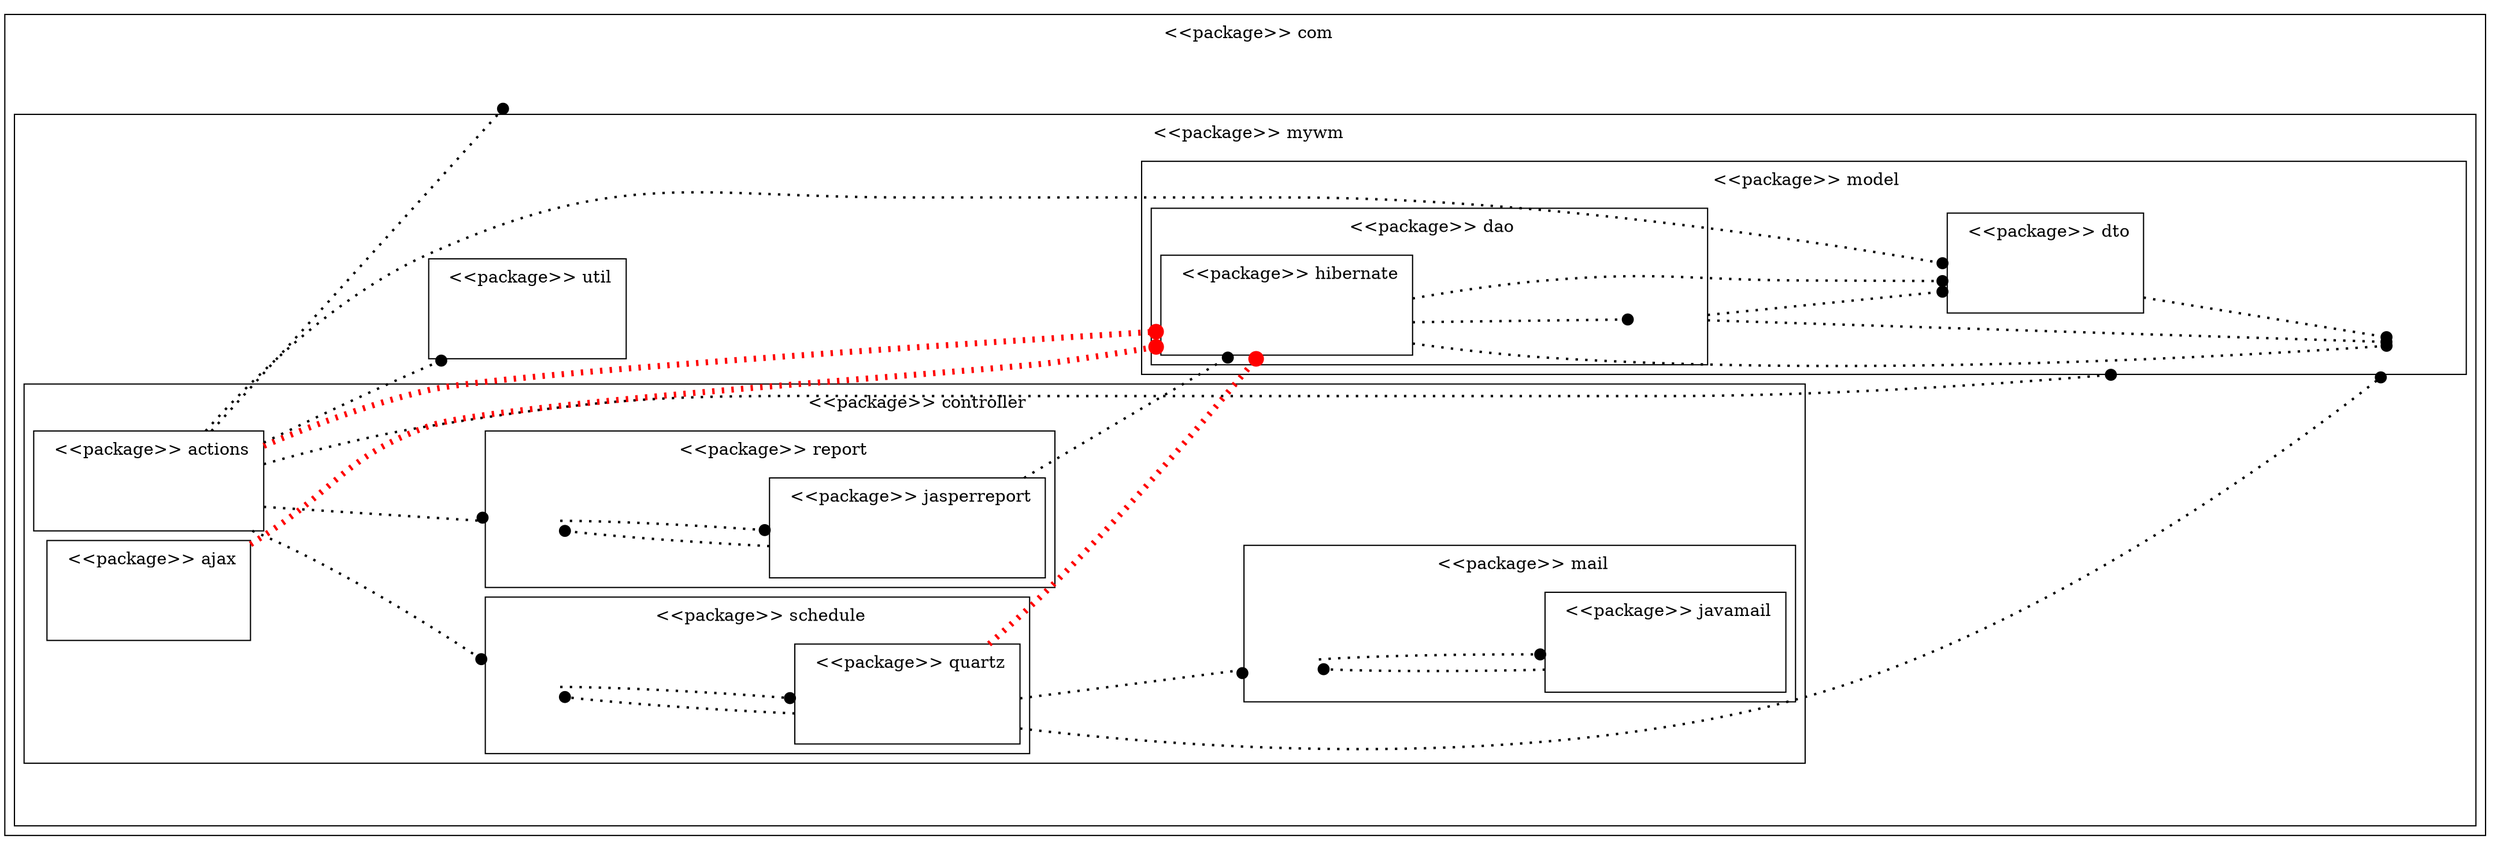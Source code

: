digraph G{
rankdir=LR; ranksep=equally; compound=true
subgraph cluster1 { label=<<TABLE BORDER="0"><TR><TD BORDER="0" HREF="1" > &lt;&lt;package&gt;&gt; com
</TD></TR></TABLE>>; color=black;
nodeCluster1 [ shape=none, label="" ];
subgraph cluster2 { label=<<TABLE BORDER="0"><TR><TD BORDER="0" HREF="2" > &lt;&lt;package&gt;&gt; mywm
</TD></TR></TABLE>>; color=black;
nodeCluster2 [ shape=none, label="" ];
subgraph cluster3 { label=<<TABLE BORDER="0"><TR><TD BORDER="0" HREF="3" > &lt;&lt;package&gt;&gt; model
</TD></TR></TABLE>>; color=black;
nodeCluster3 [ shape=none, label="" ];
subgraph cluster4 { label=<<TABLE BORDER="0"><TR><TD BORDER="0" HREF="4" > &lt;&lt;package&gt;&gt; dto
</TD></TR></TABLE>>; color=black;
nodeCluster4 [ shape=none, label="" ];
}
subgraph cluster157 { label=<<TABLE BORDER="0"><TR><TD BORDER="0" HREF="157" > &lt;&lt;package&gt;&gt; dao
</TD></TR></TABLE>>; color=black;
nodeCluster157 [ shape=none, label="" ];
subgraph cluster158 { label=<<TABLE BORDER="0"><TR><TD BORDER="0" HREF="158" > &lt;&lt;package&gt;&gt; hibernate
</TD></TR></TABLE>>; color=black;
nodeCluster158 [ shape=none, label="" ];
}
}
}
subgraph cluster37 { label=<<TABLE BORDER="0"><TR><TD BORDER="0" HREF="37" > &lt;&lt;package&gt;&gt; controller
</TD></TR></TABLE>>; color=black;
nodeCluster37 [ shape=none, label="" ];
subgraph cluster120 { label=<<TABLE BORDER="0"><TR><TD BORDER="0" HREF="120" > &lt;&lt;package&gt;&gt; mail
</TD></TR></TABLE>>; color=black;
nodeCluster120 [ shape=none, label="" ];
subgraph cluster121 { label=<<TABLE BORDER="0"><TR><TD BORDER="0" HREF="121" > &lt;&lt;package&gt;&gt; javamail
</TD></TR></TABLE>>; color=black;
nodeCluster121 [ shape=none, label="" ];
}
}
subgraph cluster38 { label=<<TABLE BORDER="0"><TR><TD BORDER="0" HREF="38" > &lt;&lt;package&gt;&gt; actions
</TD></TR></TABLE>>; color=black;
nodeCluster38 [ shape=none, label="" ];
}
subgraph cluster193 { label=<<TABLE BORDER="0"><TR><TD BORDER="0" HREF="193" > &lt;&lt;package&gt;&gt; schedule
</TD></TR></TABLE>>; color=black;
nodeCluster193 [ shape=none, label="" ];
subgraph cluster194 { label=<<TABLE BORDER="0"><TR><TD BORDER="0" HREF="194" > &lt;&lt;package&gt;&gt; quartz
</TD></TR></TABLE>>; color=black;
nodeCluster194 [ shape=none, label="" ];
}
}
subgraph cluster433 { label=<<TABLE BORDER="0"><TR><TD BORDER="0" HREF="433" > &lt;&lt;package&gt;&gt; ajax
</TD></TR></TABLE>>; color=black;
nodeCluster433 [ shape=none, label="" ];
}
subgraph cluster283 { label=<<TABLE BORDER="0"><TR><TD BORDER="0" HREF="283" > &lt;&lt;package&gt;&gt; report
</TD></TR></TABLE>>; color=black;
nodeCluster283 [ shape=none, label="" ];
subgraph cluster284 { label=<<TABLE BORDER="0"><TR><TD BORDER="0" HREF="284" > &lt;&lt;package&gt;&gt; jasperreport
</TD></TR></TABLE>>; color=black;
nodeCluster284 [ shape=none, label="" ];
}
}
}
subgraph cluster440 { label=<<TABLE BORDER="0"><TR><TD BORDER="0" HREF="440" > &lt;&lt;package&gt;&gt; util
</TD></TR></TABLE>>; color=black;
nodeCluster440 [ shape=none, label="" ];
}
}
}
nodeCluster38 -> nodeCluster3[ ltail=cluster38, lhead=cluster3, style = dotted, arrowhead = dot, color = black, penwidth = 2];
nodeCluster38 -> nodeCluster158[ ltail=cluster38, lhead=cluster158, style = dotted, arrowhead = dot, color = red, penwidth = 5];
nodeCluster284 -> nodeCluster158[ ltail=cluster284, lhead=cluster158, style = dotted, arrowhead = dot, color = black, penwidth = 2];
nodeCluster120 -> nodeCluster121[ ltail=cluster120, lhead=cluster121, style = dotted, arrowhead = dot, color = black, penwidth = 2];
nodeCluster157 -> nodeCluster3[ ltail=cluster157, lhead=cluster3, style = dotted, arrowhead = dot, color = black, penwidth = 2];
nodeCluster38 -> nodeCluster283[ ltail=cluster38, lhead=cluster283, style = dotted, arrowhead = dot, color = black, penwidth = 2];
nodeCluster194 -> nodeCluster120[ ltail=cluster194, lhead=cluster120, style = dotted, arrowhead = dot, color = black, penwidth = 2];
nodeCluster284 -> nodeCluster283[ ltail=cluster284, lhead=cluster283, style = dotted, arrowhead = dot, color = black, penwidth = 2];
nodeCluster38 -> nodeCluster193[ ltail=cluster38, lhead=cluster193, style = dotted, arrowhead = dot, color = black, penwidth = 2];
nodeCluster158 -> nodeCluster157[ ltail=cluster158, lhead=cluster157, style = dotted, arrowhead = dot, color = black, penwidth = 2];
nodeCluster194 -> nodeCluster158[ ltail=cluster194, lhead=cluster158, style = dotted, arrowhead = dot, color = red, penwidth = 5];
nodeCluster194 -> nodeCluster3[ ltail=cluster194, lhead=cluster3, style = dotted, arrowhead = dot, color = black, penwidth = 2];
nodeCluster121 -> nodeCluster120[ ltail=cluster121, lhead=cluster120, style = dotted, arrowhead = dot, color = black, penwidth = 2];
nodeCluster433 -> nodeCluster158[ ltail=cluster433, lhead=cluster158, style = dotted, arrowhead = dot, color = red, penwidth = 5];
nodeCluster157 -> nodeCluster4[ ltail=cluster157, lhead=cluster4, style = dotted, arrowhead = dot, color = black, penwidth = 2];
nodeCluster38 -> nodeCluster1[ ltail=cluster38, lhead=cluster1, style = dotted, arrowhead = dot, color = black, penwidth = 2];
nodeCluster158 -> nodeCluster3[ ltail=cluster158, lhead=cluster3, style = dotted, arrowhead = dot, color = black, penwidth = 2];
nodeCluster158 -> nodeCluster4[ ltail=cluster158, lhead=cluster4, style = dotted, arrowhead = dot, color = black, penwidth = 2];
nodeCluster38 -> nodeCluster4[ ltail=cluster38, lhead=cluster4, style = dotted, arrowhead = dot, color = black, penwidth = 2];
nodeCluster193 -> nodeCluster194[ ltail=cluster193, lhead=cluster194, style = dotted, arrowhead = dot, color = black, penwidth = 2];
nodeCluster194 -> nodeCluster193[ ltail=cluster194, lhead=cluster193, style = dotted, arrowhead = dot, color = black, penwidth = 2];
nodeCluster4 -> nodeCluster3[ ltail=cluster4, lhead=cluster3, style = dotted, arrowhead = dot, color = black, penwidth = 2];
nodeCluster283 -> nodeCluster284[ ltail=cluster283, lhead=cluster284, style = dotted, arrowhead = dot, color = black, penwidth = 2];
nodeCluster38 -> nodeCluster440[ ltail=cluster38, lhead=cluster440, style = dotted, arrowhead = dot, color = black, penwidth = 2];
}
